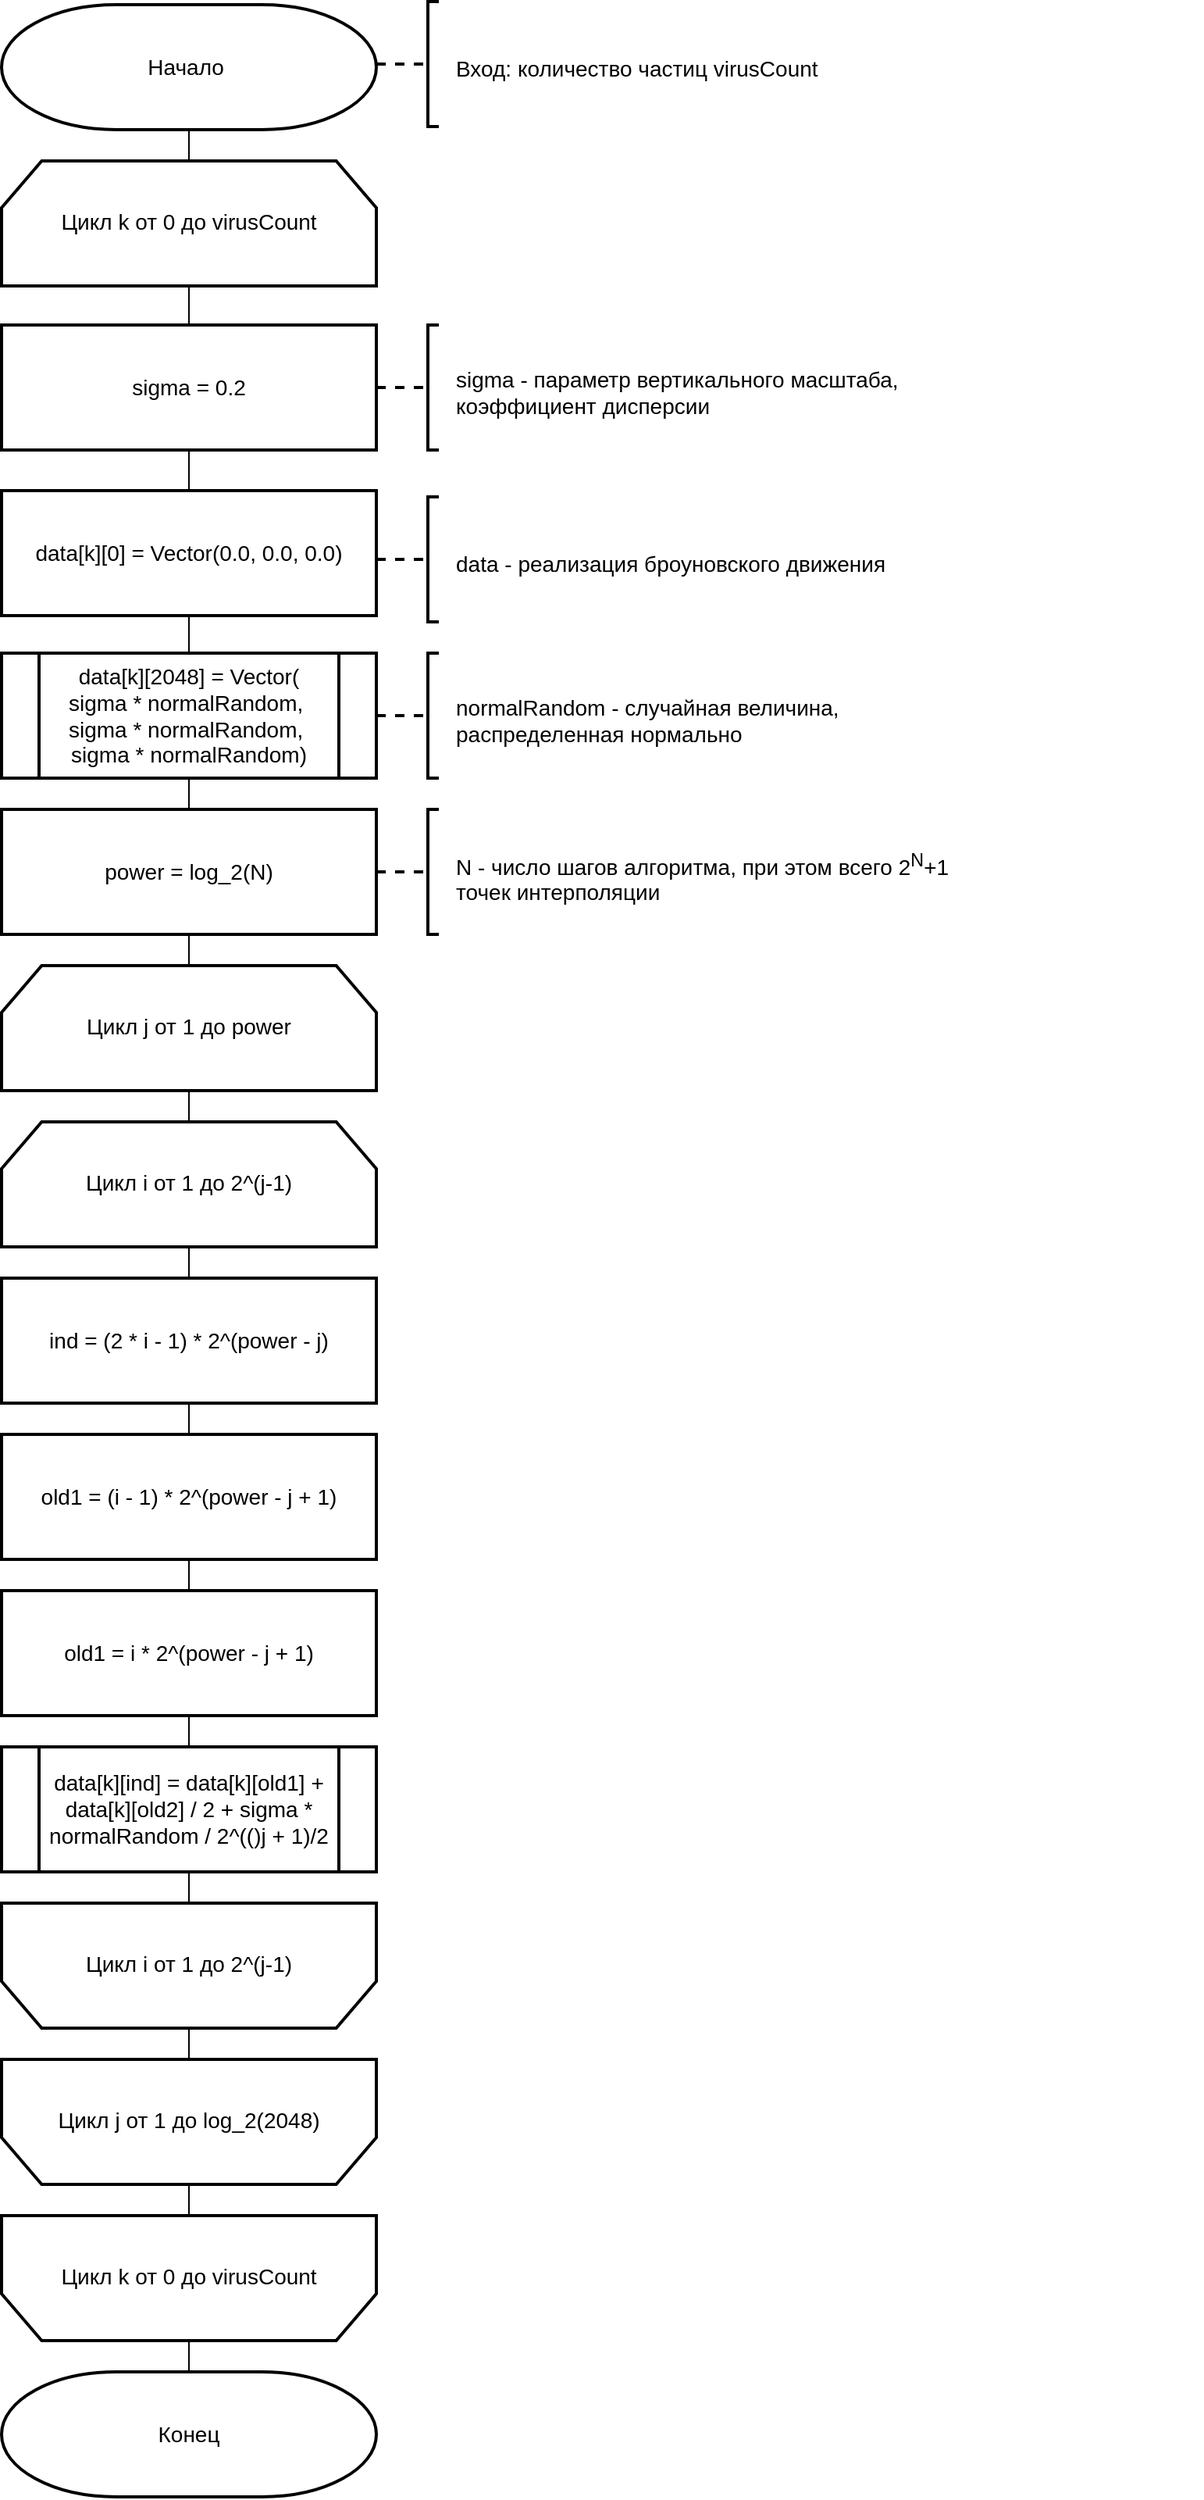 <mxfile version="20.3.0" type="device" pages="4"><diagram id="4FRRlJfouhmDx0V11ttH" name="brown"><mxGraphModel dx="-944" dy="1913" grid="1" gridSize="10" guides="1" tooltips="1" connect="1" arrows="1" fold="1" page="1" pageScale="1" pageWidth="827" pageHeight="1169" math="0" shadow="0"><root><mxCell id="0"/><mxCell id="1" parent="0"/><mxCell id="c43uB4Yi5hQRXR6E2f8V-45" style="edgeStyle=orthogonalEdgeStyle;rounded=0;orthogonalLoop=1;jettySize=auto;html=1;exitX=0.5;exitY=1;exitDx=0;exitDy=0;exitPerimeter=0;entryX=0.5;entryY=0;entryDx=0;entryDy=0;entryPerimeter=0;endArrow=none;endFill=0;" edge="1" parent="1" source="c43uB4Yi5hQRXR6E2f8V-2" target="c43uB4Yi5hQRXR6E2f8V-16"><mxGeometry relative="1" as="geometry"/></mxCell><mxCell id="c43uB4Yi5hQRXR6E2f8V-2" value="Начало&amp;nbsp;" style="strokeWidth=2;html=1;shape=mxgraph.flowchart.terminator;whiteSpace=wrap;fontSize=14;fontFamily=Helvetica;" vertex="1" parent="1"><mxGeometry x="1700" y="-155" width="240" height="80" as="geometry"/></mxCell><mxCell id="c43uB4Yi5hQRXR6E2f8V-6" value="Конец" style="strokeWidth=2;html=1;shape=mxgraph.flowchart.terminator;whiteSpace=wrap;fontSize=14;fontFamily=Helvetica;" vertex="1" parent="1"><mxGeometry x="1700" y="1360" width="240" height="80" as="geometry"/></mxCell><mxCell id="c43uB4Yi5hQRXR6E2f8V-46" style="edgeStyle=orthogonalEdgeStyle;rounded=0;orthogonalLoop=1;jettySize=auto;html=1;exitX=0.5;exitY=1;exitDx=0;exitDy=0;exitPerimeter=0;entryX=0.5;entryY=0;entryDx=0;entryDy=0;endArrow=none;endFill=0;" edge="1" parent="1" source="c43uB4Yi5hQRXR6E2f8V-16" target="c43uB4Yi5hQRXR6E2f8V-31"><mxGeometry relative="1" as="geometry"/></mxCell><mxCell id="c43uB4Yi5hQRXR6E2f8V-16" value="&lt;p style=&quot;line-height: 1; font-size: 12px;&quot;&gt;&lt;span style=&quot;font-family: Helvetica; font-size: 14px;&quot;&gt;Цикл k от 0 до virusCount&lt;/span&gt;&lt;br&gt;&lt;/p&gt;" style="strokeWidth=2;html=1;shape=stencil(rVXBUoMwFPyaXJmQ1EOPivXoxYPnlD5LpiEvE7C1f2/gwQgCbU1lmIG3C7t5ZBOYzKpCOWCCW1UCk89MCIPonmCvbbgPREHoilN5ojLta1U5yGsCj8prtTVATFV7PMBJ7+pOQtsCvK4bVm4YfwzPNKfMcrQ2iGi01YgZ8EFMaRve5V8kxpMHsjl3NVUuOJRQgx+hP829EsDES7RTepvTW4TTuKPe95rT+9+d0jinTczX478mKknXN85VRGM8WUfbLXQns4AsRVRmW5Uf9h4/7W52kB/amBwN+lDStTVjQvLuuNykU83ymRA9XeIRBtM6uybmpXsFo+1QQdwv0W8N5/Gg7tFYRYzjvxWi+oj4mrnBCi4kIuCTULToQhJDBtHDlYjSZr2U/olAi9KvowW+AQ==);whiteSpace=wrap;fontSize=10;fontFamily=Times New Roman;spacingLeft=10;spacingRight=10;spacingBottom=4;" vertex="1" parent="1"><mxGeometry x="1700" y="-55" width="240" height="80" as="geometry"/></mxCell><mxCell id="c43uB4Yi5hQRXR6E2f8V-59" style="edgeStyle=orthogonalEdgeStyle;rounded=0;orthogonalLoop=1;jettySize=auto;html=1;exitX=0.5;exitY=1;exitDx=0;exitDy=0;exitPerimeter=0;entryX=0.5;entryY=0;entryDx=0;entryDy=0;entryPerimeter=0;endArrow=none;endFill=0;" edge="1" parent="1" source="c43uB4Yi5hQRXR6E2f8V-19" target="c43uB4Yi5hQRXR6E2f8V-6"><mxGeometry relative="1" as="geometry"/></mxCell><mxCell id="c43uB4Yi5hQRXR6E2f8V-19" value="&lt;p style=&quot;line-height: 1&quot;&gt;&lt;span style=&quot;font-family: Helvetica; font-size: 14px;&quot;&gt;Цикл k от 0 до virusCount&lt;/span&gt;&lt;br&gt;&lt;/p&gt;" style="strokeWidth=2;html=1;shape=stencil(rVTBUoMwEP2aXJmQtDN6dBCPvXjwnNJVMk2zTMBW/96FBS0itEYZZmDfwnt52d0IndWlqUAo6c0BhL4XSjnEKvc7eiO4ZGwlOTxxmA6xqSsoGgaPJlizdcCZugm4h5PdNT2F9SUE27RZnQt5R9+0t84K9J5ILPp6lDnLE5mxnv6Vb0wmkzXLvPcxRxUpHKCBMEK/rG0YEOohWim9TukxQmnsaNC9pPT0e6U0TimP2T35rVDJzZU7uIkwJpPbaLkZdzojZK5FdbY1xf4l4CvNy0+LfLbOFegwUMjPTkwoLftr2WRl2vGZJIb0AY8w20BLzAOBs/6M4HOs/49CrSM41LiIq5h1/J0ixkjhsIaFehI+KWmHzvQRdRAGuNBgfNTO9e6EoEP52O+ADw==);whiteSpace=wrap;fontSize=10;fontFamily=Times New Roman;spacingLeft=10;spacingRight=10;spacingBottom=4;" vertex="1" parent="1"><mxGeometry x="1700" y="1260" width="240" height="80" as="geometry"/></mxCell><mxCell id="c43uB4Yi5hQRXR6E2f8V-48" style="edgeStyle=orthogonalEdgeStyle;rounded=0;orthogonalLoop=1;jettySize=auto;html=1;exitX=0.5;exitY=1;exitDx=0;exitDy=0;entryX=0.5;entryY=0;entryDx=0;entryDy=0;endArrow=none;endFill=0;" edge="1" parent="1" source="c43uB4Yi5hQRXR6E2f8V-29" target="c43uB4Yi5hQRXR6E2f8V-32"><mxGeometry relative="1" as="geometry"/></mxCell><mxCell id="c43uB4Yi5hQRXR6E2f8V-29" value="data[k][0] = Vector(0.0, 0.0, 0.0)" style="rounded=0;whiteSpace=wrap;html=1;strokeWidth=2;fontSize=14;" vertex="1" parent="1"><mxGeometry x="1700" y="156" width="240" height="80" as="geometry"/></mxCell><mxCell id="c43uB4Yi5hQRXR6E2f8V-47" style="edgeStyle=orthogonalEdgeStyle;rounded=0;orthogonalLoop=1;jettySize=auto;html=1;exitX=0.5;exitY=1;exitDx=0;exitDy=0;entryX=0.5;entryY=0;entryDx=0;entryDy=0;endArrow=none;endFill=0;" edge="1" parent="1" source="c43uB4Yi5hQRXR6E2f8V-31" target="c43uB4Yi5hQRXR6E2f8V-29"><mxGeometry relative="1" as="geometry"/></mxCell><mxCell id="c43uB4Yi5hQRXR6E2f8V-31" value="sigma = 0.2" style="rounded=0;whiteSpace=wrap;html=1;strokeWidth=2;fontSize=14;" vertex="1" parent="1"><mxGeometry x="1700" y="50" width="240" height="80" as="geometry"/></mxCell><mxCell id="c43uB4Yi5hQRXR6E2f8V-49" style="edgeStyle=orthogonalEdgeStyle;rounded=0;orthogonalLoop=1;jettySize=auto;html=1;exitX=0.5;exitY=1;exitDx=0;exitDy=0;entryX=0.5;entryY=0;entryDx=0;entryDy=0;endArrow=none;endFill=0;" edge="1" parent="1" source="c43uB4Yi5hQRXR6E2f8V-32" target="c43uB4Yi5hQRXR6E2f8V-38"><mxGeometry relative="1" as="geometry"/></mxCell><mxCell id="c43uB4Yi5hQRXR6E2f8V-32" value="&lt;span style=&quot;font-size: 14px;&quot;&gt;data[k][2048] = Vector(&lt;br&gt;sigma * normalRandom,&amp;nbsp;&lt;br&gt;&lt;/span&gt;&lt;span style=&quot;font-size: 14px;&quot;&gt;sigma * normalRandom,&amp;nbsp;&lt;br&gt;&lt;/span&gt;&lt;span style=&quot;font-size: 14px;&quot;&gt;sigma * normalRandom&lt;/span&gt;&lt;span style=&quot;font-size: 14px;&quot;&gt;)&lt;/span&gt;" style="shape=process;whiteSpace=wrap;html=1;backgroundOutline=1;strokeWidth=2;" vertex="1" parent="1"><mxGeometry x="1700" y="260" width="240" height="80" as="geometry"/></mxCell><mxCell id="c43uB4Yi5hQRXR6E2f8V-51" style="edgeStyle=orthogonalEdgeStyle;rounded=0;orthogonalLoop=1;jettySize=auto;html=1;exitX=0.5;exitY=1;exitDx=0;exitDy=0;exitPerimeter=0;entryX=0.5;entryY=0;entryDx=0;entryDy=0;entryPerimeter=0;endArrow=none;endFill=0;" edge="1" parent="1" source="c43uB4Yi5hQRXR6E2f8V-33" target="c43uB4Yi5hQRXR6E2f8V-35"><mxGeometry relative="1" as="geometry"/></mxCell><mxCell id="c43uB4Yi5hQRXR6E2f8V-33" value="&lt;p style=&quot;line-height: 1; font-size: 12px;&quot;&gt;&lt;span style=&quot;font-family: Helvetica; font-size: 14px;&quot;&gt;Цикл j от 1 до power&lt;/span&gt;&lt;br&gt;&lt;/p&gt;" style="strokeWidth=2;html=1;shape=stencil(rVXBUoMwFPyaXJmQ1EOPivXoxYPnlD5LpiEvE7C1f2/gwQgCbU1lmIG3C7t5ZBOYzKpCOWCCW1UCk89MCIPonmCvbbgPREHoilN5ojLta1U5yGsCj8prtTVATFV7PMBJ7+pOQtsCvK4bVm4YfwzPNKfMcrQ2iGi01YgZ8EFMaRve5V8kxpMHsjl3NVUuOJRQgx+hP829EsDES7RTepvTW4TTuKPe95rT+9+d0jinTczX478mKknXN85VRGM8WUfbLXQns4AsRVRmW5Uf9h4/7W52kB/amBwN+lDStTVjQvLuuNykU83ymRA9XeIRBtM6uybmpXsFo+1QQdwv0W8N5/Gg7tFYRYzjvxWi+oj4mrnBCi4kIuCTULToQhJDBtHDlYjSZr2U/olAi9KvowW+AQ==);whiteSpace=wrap;fontSize=10;fontFamily=Times New Roman;spacingLeft=10;spacingRight=10;spacingBottom=4;" vertex="1" parent="1"><mxGeometry x="1700" y="460" width="240" height="80" as="geometry"/></mxCell><mxCell id="c43uB4Yi5hQRXR6E2f8V-58" style="edgeStyle=orthogonalEdgeStyle;rounded=0;orthogonalLoop=1;jettySize=auto;html=1;exitX=0.5;exitY=1;exitDx=0;exitDy=0;exitPerimeter=0;entryX=0.5;entryY=0;entryDx=0;entryDy=0;entryPerimeter=0;endArrow=none;endFill=0;" edge="1" parent="1" source="c43uB4Yi5hQRXR6E2f8V-34" target="c43uB4Yi5hQRXR6E2f8V-19"><mxGeometry relative="1" as="geometry"/></mxCell><mxCell id="c43uB4Yi5hQRXR6E2f8V-34" value="&lt;p style=&quot;line-height: 1&quot;&gt;&lt;span style=&quot;font-family: Helvetica; font-size: 14px;&quot;&gt;Цикл j от 1 до log_2(2048)&lt;/span&gt;&lt;br&gt;&lt;/p&gt;" style="strokeWidth=2;html=1;shape=stencil(rVTBUoMwEP2aXJmQtDN6dBCPvXjwnNJVMk2zTMBW/96FBS0itEYZZmDfwnt52d0IndWlqUAo6c0BhL4XSjnEKvc7eiO4ZGwlOTxxmA6xqSsoGgaPJlizdcCZugm4h5PdNT2F9SUE27RZnQt5R9+0t84K9J5ILPp6lDnLE5mxnv6Vb0wmkzXLvPcxRxUpHKCBMEK/rG0YEOohWim9TukxQmnsaNC9pPT0e6U0TimP2T35rVDJzZU7uIkwJpPbaLkZdzojZK5FdbY1xf4l4CvNy0+LfLbOFegwUMjPTkwoLftr2WRl2vGZJIb0AY8w20BLzAOBs/6M4HOs/49CrSM41LiIq5h1/J0ixkjhsIaFehI+KWmHzvQRdRAGuNBgfNTO9e6EoEP52O+ADw==);whiteSpace=wrap;fontSize=10;fontFamily=Times New Roman;spacingLeft=10;spacingRight=10;spacingBottom=4;" vertex="1" parent="1"><mxGeometry x="1700" y="1160" width="240" height="80" as="geometry"/></mxCell><mxCell id="c43uB4Yi5hQRXR6E2f8V-52" style="edgeStyle=orthogonalEdgeStyle;rounded=0;orthogonalLoop=1;jettySize=auto;html=1;exitX=0.5;exitY=1;exitDx=0;exitDy=0;exitPerimeter=0;entryX=0.5;entryY=0;entryDx=0;entryDy=0;endArrow=none;endFill=0;" edge="1" parent="1" source="c43uB4Yi5hQRXR6E2f8V-35" target="c43uB4Yi5hQRXR6E2f8V-37"><mxGeometry relative="1" as="geometry"/></mxCell><mxCell id="c43uB4Yi5hQRXR6E2f8V-35" value="&lt;p style=&quot;line-height: 1; font-size: 12px;&quot;&gt;&lt;span style=&quot;font-family: Helvetica; font-size: 14px;&quot;&gt;Цикл i от 1 до 2^(j-1)&lt;/span&gt;&lt;br&gt;&lt;/p&gt;" style="strokeWidth=2;html=1;shape=stencil(rVXBUoMwFPyaXJmQ1EOPivXoxYPnlD5LpiEvE7C1f2/gwQgCbU1lmIG3C7t5ZBOYzKpCOWCCW1UCk89MCIPonmCvbbgPREHoilN5ojLta1U5yGsCj8prtTVATFV7PMBJ7+pOQtsCvK4bVm4YfwzPNKfMcrQ2iGi01YgZ8EFMaRve5V8kxpMHsjl3NVUuOJRQgx+hP829EsDES7RTepvTW4TTuKPe95rT+9+d0jinTczX478mKknXN85VRGM8WUfbLXQns4AsRVRmW5Uf9h4/7W52kB/amBwN+lDStTVjQvLuuNykU83ymRA9XeIRBtM6uybmpXsFo+1QQdwv0W8N5/Gg7tFYRYzjvxWi+oj4mrnBCi4kIuCTULToQhJDBtHDlYjSZr2U/olAi9KvowW+AQ==);whiteSpace=wrap;fontSize=10;fontFamily=Times New Roman;spacingLeft=10;spacingRight=10;spacingBottom=4;" vertex="1" parent="1"><mxGeometry x="1700" y="560" width="240" height="80" as="geometry"/></mxCell><mxCell id="c43uB4Yi5hQRXR6E2f8V-57" style="edgeStyle=orthogonalEdgeStyle;rounded=0;orthogonalLoop=1;jettySize=auto;html=1;exitX=0.5;exitY=1;exitDx=0;exitDy=0;exitPerimeter=0;entryX=0.5;entryY=0;entryDx=0;entryDy=0;entryPerimeter=0;endArrow=none;endFill=0;" edge="1" parent="1" source="c43uB4Yi5hQRXR6E2f8V-36" target="c43uB4Yi5hQRXR6E2f8V-34"><mxGeometry relative="1" as="geometry"/></mxCell><mxCell id="c43uB4Yi5hQRXR6E2f8V-36" value="&lt;p style=&quot;line-height: 1&quot;&gt;&lt;span style=&quot;font-family: Helvetica; font-size: 14px;&quot;&gt;Цикл i от 1 до 2^(j-1)&lt;/span&gt;&lt;br&gt;&lt;/p&gt;" style="strokeWidth=2;html=1;shape=stencil(rVTBUoMwEP2aXJmQtDN6dBCPvXjwnNJVMk2zTMBW/96FBS0itEYZZmDfwnt52d0IndWlqUAo6c0BhL4XSjnEKvc7eiO4ZGwlOTxxmA6xqSsoGgaPJlizdcCZugm4h5PdNT2F9SUE27RZnQt5R9+0t84K9J5ILPp6lDnLE5mxnv6Vb0wmkzXLvPcxRxUpHKCBMEK/rG0YEOohWim9TukxQmnsaNC9pPT0e6U0TimP2T35rVDJzZU7uIkwJpPbaLkZdzojZK5FdbY1xf4l4CvNy0+LfLbOFegwUMjPTkwoLftr2WRl2vGZJIb0AY8w20BLzAOBs/6M4HOs/49CrSM41LiIq5h1/J0ixkjhsIaFehI+KWmHzvQRdRAGuNBgfNTO9e6EoEP52O+ADw==);whiteSpace=wrap;fontSize=10;fontFamily=Times New Roman;spacingLeft=10;spacingRight=10;spacingBottom=4;" vertex="1" parent="1"><mxGeometry x="1700" y="1060" width="240" height="80" as="geometry"/></mxCell><mxCell id="c43uB4Yi5hQRXR6E2f8V-53" style="edgeStyle=orthogonalEdgeStyle;rounded=0;orthogonalLoop=1;jettySize=auto;html=1;exitX=0.5;exitY=1;exitDx=0;exitDy=0;entryX=0.5;entryY=0;entryDx=0;entryDy=0;endArrow=none;endFill=0;" edge="1" parent="1" source="c43uB4Yi5hQRXR6E2f8V-37" target="c43uB4Yi5hQRXR6E2f8V-39"><mxGeometry relative="1" as="geometry"/></mxCell><mxCell id="c43uB4Yi5hQRXR6E2f8V-37" value="ind = (2 * i - 1) * 2^(power - j)" style="rounded=0;whiteSpace=wrap;html=1;strokeWidth=2;fontSize=14;" vertex="1" parent="1"><mxGeometry x="1700" y="660" width="240" height="80" as="geometry"/></mxCell><mxCell id="c43uB4Yi5hQRXR6E2f8V-50" style="edgeStyle=orthogonalEdgeStyle;rounded=0;orthogonalLoop=1;jettySize=auto;html=1;exitX=0.5;exitY=1;exitDx=0;exitDy=0;entryX=0.5;entryY=0;entryDx=0;entryDy=0;entryPerimeter=0;endArrow=none;endFill=0;" edge="1" parent="1" source="c43uB4Yi5hQRXR6E2f8V-38" target="c43uB4Yi5hQRXR6E2f8V-33"><mxGeometry relative="1" as="geometry"/></mxCell><mxCell id="c43uB4Yi5hQRXR6E2f8V-38" value="power = log_2(N)" style="rounded=0;whiteSpace=wrap;html=1;strokeWidth=2;fontSize=14;" vertex="1" parent="1"><mxGeometry x="1700" y="360" width="240" height="80" as="geometry"/></mxCell><mxCell id="c43uB4Yi5hQRXR6E2f8V-54" style="edgeStyle=orthogonalEdgeStyle;rounded=0;orthogonalLoop=1;jettySize=auto;html=1;exitX=0.5;exitY=1;exitDx=0;exitDy=0;entryX=0.5;entryY=0;entryDx=0;entryDy=0;endArrow=none;endFill=0;" edge="1" parent="1" source="c43uB4Yi5hQRXR6E2f8V-39" target="c43uB4Yi5hQRXR6E2f8V-40"><mxGeometry relative="1" as="geometry"/></mxCell><mxCell id="c43uB4Yi5hQRXR6E2f8V-39" value="old1 = (i - 1) * 2^(power - j + 1)" style="rounded=0;whiteSpace=wrap;html=1;strokeWidth=2;fontSize=14;" vertex="1" parent="1"><mxGeometry x="1700" y="760" width="240" height="80" as="geometry"/></mxCell><mxCell id="c43uB4Yi5hQRXR6E2f8V-55" style="edgeStyle=orthogonalEdgeStyle;rounded=0;orthogonalLoop=1;jettySize=auto;html=1;exitX=0.5;exitY=1;exitDx=0;exitDy=0;entryX=0.5;entryY=0;entryDx=0;entryDy=0;endArrow=none;endFill=0;" edge="1" parent="1" source="c43uB4Yi5hQRXR6E2f8V-40" target="c43uB4Yi5hQRXR6E2f8V-41"><mxGeometry relative="1" as="geometry"/></mxCell><mxCell id="c43uB4Yi5hQRXR6E2f8V-40" value="old1 = i * 2^(power - j + 1)" style="rounded=0;whiteSpace=wrap;html=1;strokeWidth=2;fontSize=14;" vertex="1" parent="1"><mxGeometry x="1700" y="860" width="240" height="80" as="geometry"/></mxCell><mxCell id="c43uB4Yi5hQRXR6E2f8V-56" style="edgeStyle=orthogonalEdgeStyle;rounded=0;orthogonalLoop=1;jettySize=auto;html=1;exitX=0.5;exitY=1;exitDx=0;exitDy=0;entryX=0.5;entryY=0;entryDx=0;entryDy=0;entryPerimeter=0;endArrow=none;endFill=0;" edge="1" parent="1" source="c43uB4Yi5hQRXR6E2f8V-41" target="c43uB4Yi5hQRXR6E2f8V-36"><mxGeometry relative="1" as="geometry"/></mxCell><mxCell id="c43uB4Yi5hQRXR6E2f8V-41" value="&lt;span style=&quot;font-size: 14px;&quot;&gt;data[k][ind] = data[k][old1] + data[k][old2] / 2 + sigma * normalRandom / 2^(()j + 1)/2&lt;br&gt;&lt;/span&gt;" style="shape=process;whiteSpace=wrap;html=1;backgroundOutline=1;strokeWidth=2;" vertex="1" parent="1"><mxGeometry x="1700" y="960" width="240" height="80" as="geometry"/></mxCell><mxCell id="c43uB4Yi5hQRXR6E2f8V-44" value="" style="group" vertex="1" connectable="0" parent="1"><mxGeometry x="1940" y="-157" width="309" height="80" as="geometry"/></mxCell><mxCell id="c43uB4Yi5hQRXR6E2f8V-3" value="&lt;p style=&quot;line-height: 100%; font-size: 10px;&quot;&gt;&lt;br style=&quot;font-size: 10px;&quot;&gt;&lt;/p&gt;" style="strokeWidth=2;html=1;shape=stencil(rZXNcoMgFIWfhm2HiH2ADk2X3XTRNdHbyiSAAzRp377I1YnUnxjtTBbcc835uAdGCeOuEjWQjGqhgLBnkmWFUQq0D6sgV6jlFMtLWgpXQ+FROwsrxeEE2HHemiNcZOlbB6krsDK6sj2hT+GZ5sd4YbQOJtJol3R6/WAmZLMj+o1m9OERMT9tjVUdCAo82ES9TvaKAsleVpN2y0hvK0jpRB33Fun9ftJuHWm/mbTwlDaDlh7SBIjxoExdS8YPojh+WvOly9Ht1aK58oNG11bmDNd953QsofHJO4eT1D0Hxv7ZIV9h8WeMeYsY7yClqE5Ey/iHsTCTOb5tZoh3HUo6zLJIS+EqKMO6XfTv4YbDmIePJ3kzlPi3QaJRxa9BFH4B);align=left;labelPosition=right;pointerEvents=1;gradientColor=#ffffff;spacing=0;fontSize=10;shadow=0;spacingBottom=1;fontFamily=Times New Roman;" vertex="1" parent="c43uB4Yi5hQRXR6E2f8V-44"><mxGeometry width="40" height="80" as="geometry"/></mxCell><mxCell id="c43uB4Yi5hQRXR6E2f8V-4" value="&lt;span style=&quot;font-size: 14px;&quot;&gt;Вход: количество частиц virusCount&lt;br&gt;&lt;/span&gt;" style="text;html=1;align=left;verticalAlign=middle;resizable=0;points=[];autosize=1;strokeColor=none;fillColor=none;" vertex="1" parent="c43uB4Yi5hQRXR6E2f8V-44"><mxGeometry x="49" y="28.0" width="260" height="30" as="geometry"/></mxCell><mxCell id="_0gXH2LT9zYeuRv-AKel-5" value="" style="group" vertex="1" connectable="0" parent="1"><mxGeometry x="1940" y="50" width="359" height="80" as="geometry"/></mxCell><mxCell id="_0gXH2LT9zYeuRv-AKel-6" value="&lt;p style=&quot;line-height: 100%; font-size: 10px;&quot;&gt;&lt;br style=&quot;font-size: 10px;&quot;&gt;&lt;/p&gt;" style="strokeWidth=2;html=1;shape=stencil(rZXNcoMgFIWfhm2HiH2ADk2X3XTRNdHbyiSAAzRp377I1YnUnxjtTBbcc835uAdGCeOuEjWQjGqhgLBnkmWFUQq0D6sgV6jlFMtLWgpXQ+FROwsrxeEE2HHemiNcZOlbB6krsDK6sj2hT+GZ5sd4YbQOJtJol3R6/WAmZLMj+o1m9OERMT9tjVUdCAo82ES9TvaKAsleVpN2y0hvK0jpRB33Fun9ftJuHWm/mbTwlDaDlh7SBIjxoExdS8YPojh+WvOly9Ht1aK58oNG11bmDNd953QsofHJO4eT1D0Hxv7ZIV9h8WeMeYsY7yClqE5Ey/iHsTCTOb5tZoh3HUo6zLJIS+EqKMO6XfTv4YbDmIePJ3kzlPi3QaJRxa9BFH4B);align=left;labelPosition=right;pointerEvents=1;gradientColor=#ffffff;spacing=0;fontSize=10;shadow=0;spacingBottom=1;fontFamily=Times New Roman;" vertex="1" parent="_0gXH2LT9zYeuRv-AKel-5"><mxGeometry width="40" height="80" as="geometry"/></mxCell><mxCell id="_0gXH2LT9zYeuRv-AKel-7" value="&lt;span style=&quot;font-size: 14px;&quot;&gt;sigma - параметр вертикального масштаба, &lt;br&gt;коэффициент дисперсии&lt;br&gt;&lt;/span&gt;" style="text;html=1;align=left;verticalAlign=middle;resizable=0;points=[];autosize=1;strokeColor=none;fillColor=none;" vertex="1" parent="_0gXH2LT9zYeuRv-AKel-5"><mxGeometry x="49" y="18.0" width="310" height="50" as="geometry"/></mxCell><mxCell id="_0gXH2LT9zYeuRv-AKel-8" value="" style="group" vertex="1" connectable="0" parent="1"><mxGeometry x="1940" y="360" width="529" height="80" as="geometry"/></mxCell><mxCell id="_0gXH2LT9zYeuRv-AKel-9" value="&lt;p style=&quot;line-height: 100%; font-size: 10px;&quot;&gt;&lt;br style=&quot;font-size: 10px;&quot;&gt;&lt;/p&gt;" style="strokeWidth=2;html=1;shape=stencil(rZXNcoMgFIWfhm2HiH2ADk2X3XTRNdHbyiSAAzRp377I1YnUnxjtTBbcc835uAdGCeOuEjWQjGqhgLBnkmWFUQq0D6sgV6jlFMtLWgpXQ+FROwsrxeEE2HHemiNcZOlbB6krsDK6sj2hT+GZ5sd4YbQOJtJol3R6/WAmZLMj+o1m9OERMT9tjVUdCAo82ES9TvaKAsleVpN2y0hvK0jpRB33Fun9ftJuHWm/mbTwlDaDlh7SBIjxoExdS8YPojh+WvOly9Ht1aK58oNG11bmDNd953QsofHJO4eT1D0Hxv7ZIV9h8WeMeYsY7yClqE5Ey/iHsTCTOb5tZoh3HUo6zLJIS+EqKMO6XfTv4YbDmIePJ3kzlPi3QaJRxa9BFH4B);align=left;labelPosition=right;pointerEvents=1;gradientColor=#ffffff;spacing=0;fontSize=10;shadow=0;spacingBottom=1;fontFamily=Times New Roman;" vertex="1" parent="_0gXH2LT9zYeuRv-AKel-8"><mxGeometry width="40" height="80" as="geometry"/></mxCell><mxCell id="_0gXH2LT9zYeuRv-AKel-10" value="&lt;span style=&quot;font-size: 14px;&quot;&gt;N - число шагов алгоритма, при этом всего 2&lt;sup&gt;N&lt;/sup&gt;+1 &lt;br&gt;точек интерполяции&lt;/span&gt;" style="text;html=1;align=left;verticalAlign=middle;resizable=0;points=[];autosize=1;strokeColor=none;fillColor=none;" vertex="1" parent="_0gXH2LT9zYeuRv-AKel-8"><mxGeometry x="49" y="18.0" width="340" height="50" as="geometry"/></mxCell><mxCell id="_0gXH2LT9zYeuRv-AKel-11" value="" style="group" vertex="1" connectable="0" parent="1"><mxGeometry x="1940" y="160" width="359" height="80" as="geometry"/></mxCell><mxCell id="_0gXH2LT9zYeuRv-AKel-12" value="&lt;p style=&quot;line-height: 100%; font-size: 10px;&quot;&gt;&lt;br style=&quot;font-size: 10px;&quot;&gt;&lt;/p&gt;" style="strokeWidth=2;html=1;shape=stencil(rZXNcoMgFIWfhm2HiH2ADk2X3XTRNdHbyiSAAzRp377I1YnUnxjtTBbcc835uAdGCeOuEjWQjGqhgLBnkmWFUQq0D6sgV6jlFMtLWgpXQ+FROwsrxeEE2HHemiNcZOlbB6krsDK6sj2hT+GZ5sd4YbQOJtJol3R6/WAmZLMj+o1m9OERMT9tjVUdCAo82ES9TvaKAsleVpN2y0hvK0jpRB33Fun9ftJuHWm/mbTwlDaDlh7SBIjxoExdS8YPojh+WvOly9Ht1aK58oNG11bmDNd953QsofHJO4eT1D0Hxv7ZIV9h8WeMeYsY7yClqE5Ey/iHsTCTOb5tZoh3HUo6zLJIS+EqKMO6XfTv4YbDmIePJ3kzlPi3QaJRxa9BFH4B);align=left;labelPosition=right;pointerEvents=1;gradientColor=#ffffff;spacing=0;fontSize=10;shadow=0;spacingBottom=1;fontFamily=Times New Roman;" vertex="1" parent="_0gXH2LT9zYeuRv-AKel-11"><mxGeometry width="40" height="80" as="geometry"/></mxCell><mxCell id="_0gXH2LT9zYeuRv-AKel-13" value="&lt;span style=&quot;font-size: 14px;&quot;&gt;data - реализация броуновского движения&lt;br&gt;&lt;/span&gt;" style="text;html=1;align=left;verticalAlign=middle;resizable=0;points=[];autosize=1;strokeColor=none;fillColor=none;" vertex="1" parent="_0gXH2LT9zYeuRv-AKel-11"><mxGeometry x="49" y="28.0" width="310" height="30" as="geometry"/></mxCell><mxCell id="_0gXH2LT9zYeuRv-AKel-15" value="" style="group" vertex="1" connectable="0" parent="1"><mxGeometry x="1940" y="260" width="359" height="80" as="geometry"/></mxCell><mxCell id="_0gXH2LT9zYeuRv-AKel-16" value="&lt;p style=&quot;line-height: 100%; font-size: 10px;&quot;&gt;&lt;br style=&quot;font-size: 10px;&quot;&gt;&lt;/p&gt;" style="strokeWidth=2;html=1;shape=stencil(rZXNcoMgFIWfhm2HiH2ADk2X3XTRNdHbyiSAAzRp377I1YnUnxjtTBbcc835uAdGCeOuEjWQjGqhgLBnkmWFUQq0D6sgV6jlFMtLWgpXQ+FROwsrxeEE2HHemiNcZOlbB6krsDK6sj2hT+GZ5sd4YbQOJtJol3R6/WAmZLMj+o1m9OERMT9tjVUdCAo82ES9TvaKAsleVpN2y0hvK0jpRB33Fun9ftJuHWm/mbTwlDaDlh7SBIjxoExdS8YPojh+WvOly9Ht1aK58oNG11bmDNd953QsofHJO4eT1D0Hxv7ZIV9h8WeMeYsY7yClqE5Ey/iHsTCTOb5tZoh3HUo6zLJIS+EqKMO6XfTv4YbDmIePJ3kzlPi3QaJRxa9BFH4B);align=left;labelPosition=right;pointerEvents=1;gradientColor=#ffffff;spacing=0;fontSize=10;shadow=0;spacingBottom=1;fontFamily=Times New Roman;" vertex="1" parent="_0gXH2LT9zYeuRv-AKel-15"><mxGeometry width="40" height="80" as="geometry"/></mxCell><mxCell id="_0gXH2LT9zYeuRv-AKel-17" value="&lt;span style=&quot;font-size: 14px;&quot;&gt;normalRandom - случайная величина, &lt;br&gt;распределенная нормально&lt;br&gt;&lt;/span&gt;" style="text;html=1;align=left;verticalAlign=middle;resizable=0;points=[];autosize=1;strokeColor=none;fillColor=none;" vertex="1" parent="_0gXH2LT9zYeuRv-AKel-15"><mxGeometry x="49" y="18.0" width="270" height="50" as="geometry"/></mxCell></root></mxGraphModel></diagram><diagram id="-_e-ljSDtwQ-wwARt4ZF" name="z-buffer"><mxGraphModel dx="-873" dy="1987" grid="1" gridSize="10" guides="1" tooltips="1" connect="1" arrows="1" fold="1" page="1" pageScale="1" pageWidth="827" pageHeight="1169" math="0" shadow="0"><root><mxCell id="0"/><mxCell id="1" parent="0"/><mxCell id="uLHO_DCZ3p9KjJK-SmMw-1" style="edgeStyle=orthogonalEdgeStyle;rounded=0;orthogonalLoop=1;jettySize=auto;html=1;exitX=0.5;exitY=1;exitDx=0;exitDy=0;exitPerimeter=0;entryX=0.5;entryY=0;entryDx=0;entryDy=0;entryPerimeter=0;endArrow=none;endFill=0;" edge="1" parent="1" source="uLHO_DCZ3p9KjJK-SmMw-2" target="uLHO_DCZ3p9KjJK-SmMw-5"><mxGeometry relative="1" as="geometry"/></mxCell><mxCell id="uLHO_DCZ3p9KjJK-SmMw-2" value="Начало&amp;nbsp;" style="strokeWidth=2;html=1;shape=mxgraph.flowchart.terminator;whiteSpace=wrap;fontSize=14;fontFamily=Helvetica;" vertex="1" parent="1"><mxGeometry x="1700" y="-155" width="240" height="80" as="geometry"/></mxCell><mxCell id="uLHO_DCZ3p9KjJK-SmMw-3" value="Конец" style="strokeWidth=2;html=1;shape=mxgraph.flowchart.terminator;whiteSpace=wrap;fontSize=14;fontFamily=Helvetica;" vertex="1" parent="1"><mxGeometry x="1700" y="1360" width="240" height="80" as="geometry"/></mxCell><mxCell id="uLHO_DCZ3p9KjJK-SmMw-4" style="edgeStyle=orthogonalEdgeStyle;rounded=0;orthogonalLoop=1;jettySize=auto;html=1;exitX=0.5;exitY=1;exitDx=0;exitDy=0;exitPerimeter=0;entryX=0.5;entryY=0;entryDx=0;entryDy=0;endArrow=none;endFill=0;" edge="1" parent="1" source="uLHO_DCZ3p9KjJK-SmMw-5" target="uLHO_DCZ3p9KjJK-SmMw-11"><mxGeometry relative="1" as="geometry"/></mxCell><mxCell id="uLHO_DCZ3p9KjJK-SmMw-5" value="&lt;p style=&quot;line-height: 1; font-size: 12px;&quot;&gt;&lt;span style=&quot;font-family: Helvetica; font-size: 14px;&quot;&gt;Цикл k от 0 до virusCount&lt;/span&gt;&lt;br&gt;&lt;/p&gt;" style="strokeWidth=2;html=1;shape=stencil(rVXBUoMwFPyaXJmQ1EOPivXoxYPnlD5LpiEvE7C1f2/gwQgCbU1lmIG3C7t5ZBOYzKpCOWCCW1UCk89MCIPonmCvbbgPREHoilN5ojLta1U5yGsCj8prtTVATFV7PMBJ7+pOQtsCvK4bVm4YfwzPNKfMcrQ2iGi01YgZ8EFMaRve5V8kxpMHsjl3NVUuOJRQgx+hP829EsDES7RTepvTW4TTuKPe95rT+9+d0jinTczX478mKknXN85VRGM8WUfbLXQns4AsRVRmW5Uf9h4/7W52kB/amBwN+lDStTVjQvLuuNykU83ymRA9XeIRBtM6uybmpXsFo+1QQdwv0W8N5/Gg7tFYRYzjvxWi+oj4mrnBCi4kIuCTULToQhJDBtHDlYjSZr2U/olAi9KvowW+AQ==);whiteSpace=wrap;fontSize=10;fontFamily=Times New Roman;spacingLeft=10;spacingRight=10;spacingBottom=4;" vertex="1" parent="1"><mxGeometry x="1700" y="-55" width="240" height="80" as="geometry"/></mxCell><mxCell id="uLHO_DCZ3p9KjJK-SmMw-6" style="edgeStyle=orthogonalEdgeStyle;rounded=0;orthogonalLoop=1;jettySize=auto;html=1;exitX=0.5;exitY=1;exitDx=0;exitDy=0;exitPerimeter=0;entryX=0.5;entryY=0;entryDx=0;entryDy=0;entryPerimeter=0;endArrow=none;endFill=0;" edge="1" parent="1" source="uLHO_DCZ3p9KjJK-SmMw-7" target="uLHO_DCZ3p9KjJK-SmMw-3"><mxGeometry relative="1" as="geometry"/></mxCell><mxCell id="uLHO_DCZ3p9KjJK-SmMw-7" value="&lt;p style=&quot;line-height: 1&quot;&gt;&lt;span style=&quot;font-family: Helvetica; font-size: 14px;&quot;&gt;Цикл k от 0 до virusCount&lt;/span&gt;&lt;br&gt;&lt;/p&gt;" style="strokeWidth=2;html=1;shape=stencil(rVTBUoMwEP2aXJmQtDN6dBCPvXjwnNJVMk2zTMBW/96FBS0itEYZZmDfwnt52d0IndWlqUAo6c0BhL4XSjnEKvc7eiO4ZGwlOTxxmA6xqSsoGgaPJlizdcCZugm4h5PdNT2F9SUE27RZnQt5R9+0t84K9J5ILPp6lDnLE5mxnv6Vb0wmkzXLvPcxRxUpHKCBMEK/rG0YEOohWim9TukxQmnsaNC9pPT0e6U0TimP2T35rVDJzZU7uIkwJpPbaLkZdzojZK5FdbY1xf4l4CvNy0+LfLbOFegwUMjPTkwoLftr2WRl2vGZJIb0AY8w20BLzAOBs/6M4HOs/49CrSM41LiIq5h1/J0ixkjhsIaFehI+KWmHzvQRdRAGuNBgfNTO9e6EoEP52O+ADw==);whiteSpace=wrap;fontSize=10;fontFamily=Times New Roman;spacingLeft=10;spacingRight=10;spacingBottom=4;" vertex="1" parent="1"><mxGeometry x="1700" y="1260" width="240" height="80" as="geometry"/></mxCell><mxCell id="uLHO_DCZ3p9KjJK-SmMw-8" style="edgeStyle=orthogonalEdgeStyle;rounded=0;orthogonalLoop=1;jettySize=auto;html=1;exitX=0.5;exitY=1;exitDx=0;exitDy=0;entryX=0.5;entryY=0;entryDx=0;entryDy=0;endArrow=none;endFill=0;" edge="1" parent="1" source="uLHO_DCZ3p9KjJK-SmMw-9" target="uLHO_DCZ3p9KjJK-SmMw-13"><mxGeometry relative="1" as="geometry"/></mxCell><mxCell id="uLHO_DCZ3p9KjJK-SmMw-9" value="data[k][0] = Vector(0.0, 0.0, 0.0)" style="rounded=0;whiteSpace=wrap;html=1;strokeWidth=2;fontSize=14;" vertex="1" parent="1"><mxGeometry x="1700" y="156" width="240" height="80" as="geometry"/></mxCell><mxCell id="uLHO_DCZ3p9KjJK-SmMw-10" style="edgeStyle=orthogonalEdgeStyle;rounded=0;orthogonalLoop=1;jettySize=auto;html=1;exitX=0.5;exitY=1;exitDx=0;exitDy=0;entryX=0.5;entryY=0;entryDx=0;entryDy=0;endArrow=none;endFill=0;" edge="1" parent="1" source="uLHO_DCZ3p9KjJK-SmMw-11" target="uLHO_DCZ3p9KjJK-SmMw-9"><mxGeometry relative="1" as="geometry"/></mxCell><mxCell id="uLHO_DCZ3p9KjJK-SmMw-11" value="sigma = 0.2" style="rounded=0;whiteSpace=wrap;html=1;strokeWidth=2;fontSize=14;" vertex="1" parent="1"><mxGeometry x="1700" y="50" width="240" height="80" as="geometry"/></mxCell><mxCell id="uLHO_DCZ3p9KjJK-SmMw-12" style="edgeStyle=orthogonalEdgeStyle;rounded=0;orthogonalLoop=1;jettySize=auto;html=1;exitX=0.5;exitY=1;exitDx=0;exitDy=0;entryX=0.5;entryY=0;entryDx=0;entryDy=0;endArrow=none;endFill=0;" edge="1" parent="1" source="uLHO_DCZ3p9KjJK-SmMw-13" target="uLHO_DCZ3p9KjJK-SmMw-25"><mxGeometry relative="1" as="geometry"/></mxCell><mxCell id="uLHO_DCZ3p9KjJK-SmMw-13" value="&lt;span style=&quot;font-size: 14px;&quot;&gt;data[k][2048] = Vector(&lt;br&gt;sigma * normalRandom,&amp;nbsp;&lt;br&gt;&lt;/span&gt;&lt;span style=&quot;font-size: 14px;&quot;&gt;sigma * normalRandom,&amp;nbsp;&lt;br&gt;&lt;/span&gt;&lt;span style=&quot;font-size: 14px;&quot;&gt;sigma * normalRandom&lt;/span&gt;&lt;span style=&quot;font-size: 14px;&quot;&gt;)&lt;/span&gt;" style="shape=process;whiteSpace=wrap;html=1;backgroundOutline=1;strokeWidth=2;" vertex="1" parent="1"><mxGeometry x="1700" y="260" width="240" height="80" as="geometry"/></mxCell><mxCell id="uLHO_DCZ3p9KjJK-SmMw-14" style="edgeStyle=orthogonalEdgeStyle;rounded=0;orthogonalLoop=1;jettySize=auto;html=1;exitX=0.5;exitY=1;exitDx=0;exitDy=0;exitPerimeter=0;entryX=0.5;entryY=0;entryDx=0;entryDy=0;entryPerimeter=0;endArrow=none;endFill=0;" edge="1" parent="1" source="uLHO_DCZ3p9KjJK-SmMw-15" target="uLHO_DCZ3p9KjJK-SmMw-19"><mxGeometry relative="1" as="geometry"/></mxCell><mxCell id="uLHO_DCZ3p9KjJK-SmMw-15" value="&lt;p style=&quot;line-height: 1; font-size: 12px;&quot;&gt;&lt;span style=&quot;font-family: Helvetica; font-size: 14px;&quot;&gt;Цикл j от 1 до power&lt;/span&gt;&lt;br&gt;&lt;/p&gt;" style="strokeWidth=2;html=1;shape=stencil(rVXBUoMwFPyaXJmQ1EOPivXoxYPnlD5LpiEvE7C1f2/gwQgCbU1lmIG3C7t5ZBOYzKpCOWCCW1UCk89MCIPonmCvbbgPREHoilN5ojLta1U5yGsCj8prtTVATFV7PMBJ7+pOQtsCvK4bVm4YfwzPNKfMcrQ2iGi01YgZ8EFMaRve5V8kxpMHsjl3NVUuOJRQgx+hP829EsDES7RTepvTW4TTuKPe95rT+9+d0jinTczX478mKknXN85VRGM8WUfbLXQns4AsRVRmW5Uf9h4/7W52kB/amBwN+lDStTVjQvLuuNykU83ymRA9XeIRBtM6uybmpXsFo+1QQdwv0W8N5/Gg7tFYRYzjvxWi+oj4mrnBCi4kIuCTULToQhJDBtHDlYjSZr2U/olAi9KvowW+AQ==);whiteSpace=wrap;fontSize=10;fontFamily=Times New Roman;spacingLeft=10;spacingRight=10;spacingBottom=4;" vertex="1" parent="1"><mxGeometry x="1700" y="460" width="240" height="80" as="geometry"/></mxCell><mxCell id="uLHO_DCZ3p9KjJK-SmMw-16" style="edgeStyle=orthogonalEdgeStyle;rounded=0;orthogonalLoop=1;jettySize=auto;html=1;exitX=0.5;exitY=1;exitDx=0;exitDy=0;exitPerimeter=0;entryX=0.5;entryY=0;entryDx=0;entryDy=0;entryPerimeter=0;endArrow=none;endFill=0;" edge="1" parent="1" source="uLHO_DCZ3p9KjJK-SmMw-17" target="uLHO_DCZ3p9KjJK-SmMw-7"><mxGeometry relative="1" as="geometry"/></mxCell><mxCell id="uLHO_DCZ3p9KjJK-SmMw-17" value="&lt;p style=&quot;line-height: 1&quot;&gt;&lt;span style=&quot;font-family: Helvetica; font-size: 14px;&quot;&gt;Цикл j от 1 до log_2(2048)&lt;/span&gt;&lt;br&gt;&lt;/p&gt;" style="strokeWidth=2;html=1;shape=stencil(rVTBUoMwEP2aXJmQtDN6dBCPvXjwnNJVMk2zTMBW/96FBS0itEYZZmDfwnt52d0IndWlqUAo6c0BhL4XSjnEKvc7eiO4ZGwlOTxxmA6xqSsoGgaPJlizdcCZugm4h5PdNT2F9SUE27RZnQt5R9+0t84K9J5ILPp6lDnLE5mxnv6Vb0wmkzXLvPcxRxUpHKCBMEK/rG0YEOohWim9TukxQmnsaNC9pPT0e6U0TimP2T35rVDJzZU7uIkwJpPbaLkZdzojZK5FdbY1xf4l4CvNy0+LfLbOFegwUMjPTkwoLftr2WRl2vGZJIb0AY8w20BLzAOBs/6M4HOs/49CrSM41LiIq5h1/J0ixkjhsIaFehI+KWmHzvQRdRAGuNBgfNTO9e6EoEP52O+ADw==);whiteSpace=wrap;fontSize=10;fontFamily=Times New Roman;spacingLeft=10;spacingRight=10;spacingBottom=4;" vertex="1" parent="1"><mxGeometry x="1700" y="1160" width="240" height="80" as="geometry"/></mxCell><mxCell id="uLHO_DCZ3p9KjJK-SmMw-18" style="edgeStyle=orthogonalEdgeStyle;rounded=0;orthogonalLoop=1;jettySize=auto;html=1;exitX=0.5;exitY=1;exitDx=0;exitDy=0;exitPerimeter=0;entryX=0.5;entryY=0;entryDx=0;entryDy=0;endArrow=none;endFill=0;" edge="1" parent="1" source="uLHO_DCZ3p9KjJK-SmMw-19" target="uLHO_DCZ3p9KjJK-SmMw-23"><mxGeometry relative="1" as="geometry"/></mxCell><mxCell id="uLHO_DCZ3p9KjJK-SmMw-19" value="&lt;p style=&quot;line-height: 1; font-size: 12px;&quot;&gt;&lt;span style=&quot;font-family: Helvetica; font-size: 14px;&quot;&gt;Цикл i от 1 до 2^(j-1)&lt;/span&gt;&lt;br&gt;&lt;/p&gt;" style="strokeWidth=2;html=1;shape=stencil(rVXBUoMwFPyaXJmQ1EOPivXoxYPnlD5LpiEvE7C1f2/gwQgCbU1lmIG3C7t5ZBOYzKpCOWCCW1UCk89MCIPonmCvbbgPREHoilN5ojLta1U5yGsCj8prtTVATFV7PMBJ7+pOQtsCvK4bVm4YfwzPNKfMcrQ2iGi01YgZ8EFMaRve5V8kxpMHsjl3NVUuOJRQgx+hP829EsDES7RTepvTW4TTuKPe95rT+9+d0jinTczX478mKknXN85VRGM8WUfbLXQns4AsRVRmW5Uf9h4/7W52kB/amBwN+lDStTVjQvLuuNykU83ymRA9XeIRBtM6uybmpXsFo+1QQdwv0W8N5/Gg7tFYRYzjvxWi+oj4mrnBCi4kIuCTULToQhJDBtHDlYjSZr2U/olAi9KvowW+AQ==);whiteSpace=wrap;fontSize=10;fontFamily=Times New Roman;spacingLeft=10;spacingRight=10;spacingBottom=4;" vertex="1" parent="1"><mxGeometry x="1700" y="560" width="240" height="80" as="geometry"/></mxCell><mxCell id="uLHO_DCZ3p9KjJK-SmMw-20" style="edgeStyle=orthogonalEdgeStyle;rounded=0;orthogonalLoop=1;jettySize=auto;html=1;exitX=0.5;exitY=1;exitDx=0;exitDy=0;exitPerimeter=0;entryX=0.5;entryY=0;entryDx=0;entryDy=0;entryPerimeter=0;endArrow=none;endFill=0;" edge="1" parent="1" source="uLHO_DCZ3p9KjJK-SmMw-21" target="uLHO_DCZ3p9KjJK-SmMw-17"><mxGeometry relative="1" as="geometry"/></mxCell><mxCell id="uLHO_DCZ3p9KjJK-SmMw-21" value="&lt;p style=&quot;line-height: 1&quot;&gt;&lt;span style=&quot;font-family: Helvetica; font-size: 14px;&quot;&gt;Цикл i от 1 до 2^(j-1)&lt;/span&gt;&lt;br&gt;&lt;/p&gt;" style="strokeWidth=2;html=1;shape=stencil(rVTBUoMwEP2aXJmQtDN6dBCPvXjwnNJVMk2zTMBW/96FBS0itEYZZmDfwnt52d0IndWlqUAo6c0BhL4XSjnEKvc7eiO4ZGwlOTxxmA6xqSsoGgaPJlizdcCZugm4h5PdNT2F9SUE27RZnQt5R9+0t84K9J5ILPp6lDnLE5mxnv6Vb0wmkzXLvPcxRxUpHKCBMEK/rG0YEOohWim9TukxQmnsaNC9pPT0e6U0TimP2T35rVDJzZU7uIkwJpPbaLkZdzojZK5FdbY1xf4l4CvNy0+LfLbOFegwUMjPTkwoLftr2WRl2vGZJIb0AY8w20BLzAOBs/6M4HOs/49CrSM41LiIq5h1/J0ixkjhsIaFehI+KWmHzvQRdRAGuNBgfNTO9e6EoEP52O+ADw==);whiteSpace=wrap;fontSize=10;fontFamily=Times New Roman;spacingLeft=10;spacingRight=10;spacingBottom=4;" vertex="1" parent="1"><mxGeometry x="1700" y="1060" width="240" height="80" as="geometry"/></mxCell><mxCell id="uLHO_DCZ3p9KjJK-SmMw-22" style="edgeStyle=orthogonalEdgeStyle;rounded=0;orthogonalLoop=1;jettySize=auto;html=1;exitX=0.5;exitY=1;exitDx=0;exitDy=0;entryX=0.5;entryY=0;entryDx=0;entryDy=0;endArrow=none;endFill=0;" edge="1" parent="1" source="uLHO_DCZ3p9KjJK-SmMw-23" target="uLHO_DCZ3p9KjJK-SmMw-27"><mxGeometry relative="1" as="geometry"/></mxCell><mxCell id="uLHO_DCZ3p9KjJK-SmMw-23" value="ind = (2 * i - 1) * 2^(power - j)" style="rounded=0;whiteSpace=wrap;html=1;strokeWidth=2;fontSize=14;" vertex="1" parent="1"><mxGeometry x="1700" y="660" width="240" height="80" as="geometry"/></mxCell><mxCell id="uLHO_DCZ3p9KjJK-SmMw-24" style="edgeStyle=orthogonalEdgeStyle;rounded=0;orthogonalLoop=1;jettySize=auto;html=1;exitX=0.5;exitY=1;exitDx=0;exitDy=0;entryX=0.5;entryY=0;entryDx=0;entryDy=0;entryPerimeter=0;endArrow=none;endFill=0;" edge="1" parent="1" source="uLHO_DCZ3p9KjJK-SmMw-25" target="uLHO_DCZ3p9KjJK-SmMw-15"><mxGeometry relative="1" as="geometry"/></mxCell><mxCell id="uLHO_DCZ3p9KjJK-SmMw-25" value="power = log_2(2048)" style="rounded=0;whiteSpace=wrap;html=1;strokeWidth=2;fontSize=14;" vertex="1" parent="1"><mxGeometry x="1700" y="360" width="240" height="80" as="geometry"/></mxCell><mxCell id="uLHO_DCZ3p9KjJK-SmMw-26" style="edgeStyle=orthogonalEdgeStyle;rounded=0;orthogonalLoop=1;jettySize=auto;html=1;exitX=0.5;exitY=1;exitDx=0;exitDy=0;entryX=0.5;entryY=0;entryDx=0;entryDy=0;endArrow=none;endFill=0;" edge="1" parent="1" source="uLHO_DCZ3p9KjJK-SmMw-27" target="uLHO_DCZ3p9KjJK-SmMw-29"><mxGeometry relative="1" as="geometry"/></mxCell><mxCell id="uLHO_DCZ3p9KjJK-SmMw-27" value="old1 = (i - 1) * 2^(power - j + 1)" style="rounded=0;whiteSpace=wrap;html=1;strokeWidth=2;fontSize=14;" vertex="1" parent="1"><mxGeometry x="1700" y="760" width="240" height="80" as="geometry"/></mxCell><mxCell id="uLHO_DCZ3p9KjJK-SmMw-28" style="edgeStyle=orthogonalEdgeStyle;rounded=0;orthogonalLoop=1;jettySize=auto;html=1;exitX=0.5;exitY=1;exitDx=0;exitDy=0;entryX=0.5;entryY=0;entryDx=0;entryDy=0;endArrow=none;endFill=0;" edge="1" parent="1" source="uLHO_DCZ3p9KjJK-SmMw-29" target="uLHO_DCZ3p9KjJK-SmMw-31"><mxGeometry relative="1" as="geometry"/></mxCell><mxCell id="uLHO_DCZ3p9KjJK-SmMw-29" value="old1 = i * 2^(power - j + 1)" style="rounded=0;whiteSpace=wrap;html=1;strokeWidth=2;fontSize=14;" vertex="1" parent="1"><mxGeometry x="1700" y="860" width="240" height="80" as="geometry"/></mxCell><mxCell id="uLHO_DCZ3p9KjJK-SmMw-30" style="edgeStyle=orthogonalEdgeStyle;rounded=0;orthogonalLoop=1;jettySize=auto;html=1;exitX=0.5;exitY=1;exitDx=0;exitDy=0;entryX=0.5;entryY=0;entryDx=0;entryDy=0;entryPerimeter=0;endArrow=none;endFill=0;" edge="1" parent="1" source="uLHO_DCZ3p9KjJK-SmMw-31" target="uLHO_DCZ3p9KjJK-SmMw-21"><mxGeometry relative="1" as="geometry"/></mxCell><mxCell id="uLHO_DCZ3p9KjJK-SmMw-31" value="&lt;span style=&quot;font-size: 14px;&quot;&gt;data[k][ind] = data[k][old1] + data[k][old2] / 2 + sigma * normalRandom / 2^(()j + 1)/2&lt;br&gt;&lt;/span&gt;" style="shape=process;whiteSpace=wrap;html=1;backgroundOutline=1;strokeWidth=2;" vertex="1" parent="1"><mxGeometry x="1700" y="960" width="240" height="80" as="geometry"/></mxCell><mxCell id="uLHO_DCZ3p9KjJK-SmMw-32" value="" style="group" vertex="1" connectable="0" parent="1"><mxGeometry x="1940" y="-166" width="309" height="100" as="geometry"/></mxCell><mxCell id="uLHO_DCZ3p9KjJK-SmMw-33" value="&lt;p style=&quot;line-height: 100%; font-size: 10px;&quot;&gt;&lt;br style=&quot;font-size: 10px;&quot;&gt;&lt;/p&gt;" style="strokeWidth=2;html=1;shape=stencil(rZXNcoMgFIWfhm2HiH2ADk2X3XTRNdHbyiSAAzRp377I1YnUnxjtTBbcc835uAdGCeOuEjWQjGqhgLBnkmWFUQq0D6sgV6jlFMtLWgpXQ+FROwsrxeEE2HHemiNcZOlbB6krsDK6sj2hT+GZ5sd4YbQOJtJol3R6/WAmZLMj+o1m9OERMT9tjVUdCAo82ES9TvaKAsleVpN2y0hvK0jpRB33Fun9ftJuHWm/mbTwlDaDlh7SBIjxoExdS8YPojh+WvOly9Ht1aK58oNG11bmDNd953QsofHJO4eT1D0Hxv7ZIV9h8WeMeYsY7yClqE5Ey/iHsTCTOb5tZoh3HUo6zLJIS+EqKMO6XfTv4YbDmIePJ3kzlPi3QaJRxa9BFH4B);align=left;labelPosition=right;pointerEvents=1;gradientColor=#ffffff;spacing=0;fontSize=10;shadow=0;spacingBottom=1;fontFamily=Times New Roman;" vertex="1" parent="uLHO_DCZ3p9KjJK-SmMw-32"><mxGeometry width="40" height="100" as="geometry"/></mxCell><mxCell id="uLHO_DCZ3p9KjJK-SmMw-34" value="&lt;span style=&quot;font-size: 14px;&quot;&gt;Вход: количество частиц virusCount&lt;br&gt;&lt;/span&gt;" style="text;html=1;align=left;verticalAlign=middle;resizable=0;points=[];autosize=1;strokeColor=none;fillColor=none;" vertex="1" parent="uLHO_DCZ3p9KjJK-SmMw-32"><mxGeometry x="49" y="35" width="260" height="30" as="geometry"/></mxCell></root></mxGraphModel></diagram><diagram id="KZXzVO5POhBHQvtZbBsy" name="guro"><mxGraphModel dx="781" dy="818" grid="1" gridSize="10" guides="1" tooltips="1" connect="1" arrows="1" fold="1" page="1" pageScale="1" pageWidth="827" pageHeight="1169" math="0" shadow="0"><root><mxCell id="0"/><mxCell id="1" parent="0"/></root></mxGraphModel></diagram><diagram id="kXX_eGV_Zyp7aJVBc0LG" name="classes"><mxGraphModel dx="781" dy="818" grid="1" gridSize="10" guides="1" tooltips="1" connect="1" arrows="1" fold="1" page="1" pageScale="1" pageWidth="827" pageHeight="1169" math="0" shadow="0"><root><mxCell id="0"/><mxCell id="1" parent="0"/></root></mxGraphModel></diagram></mxfile>